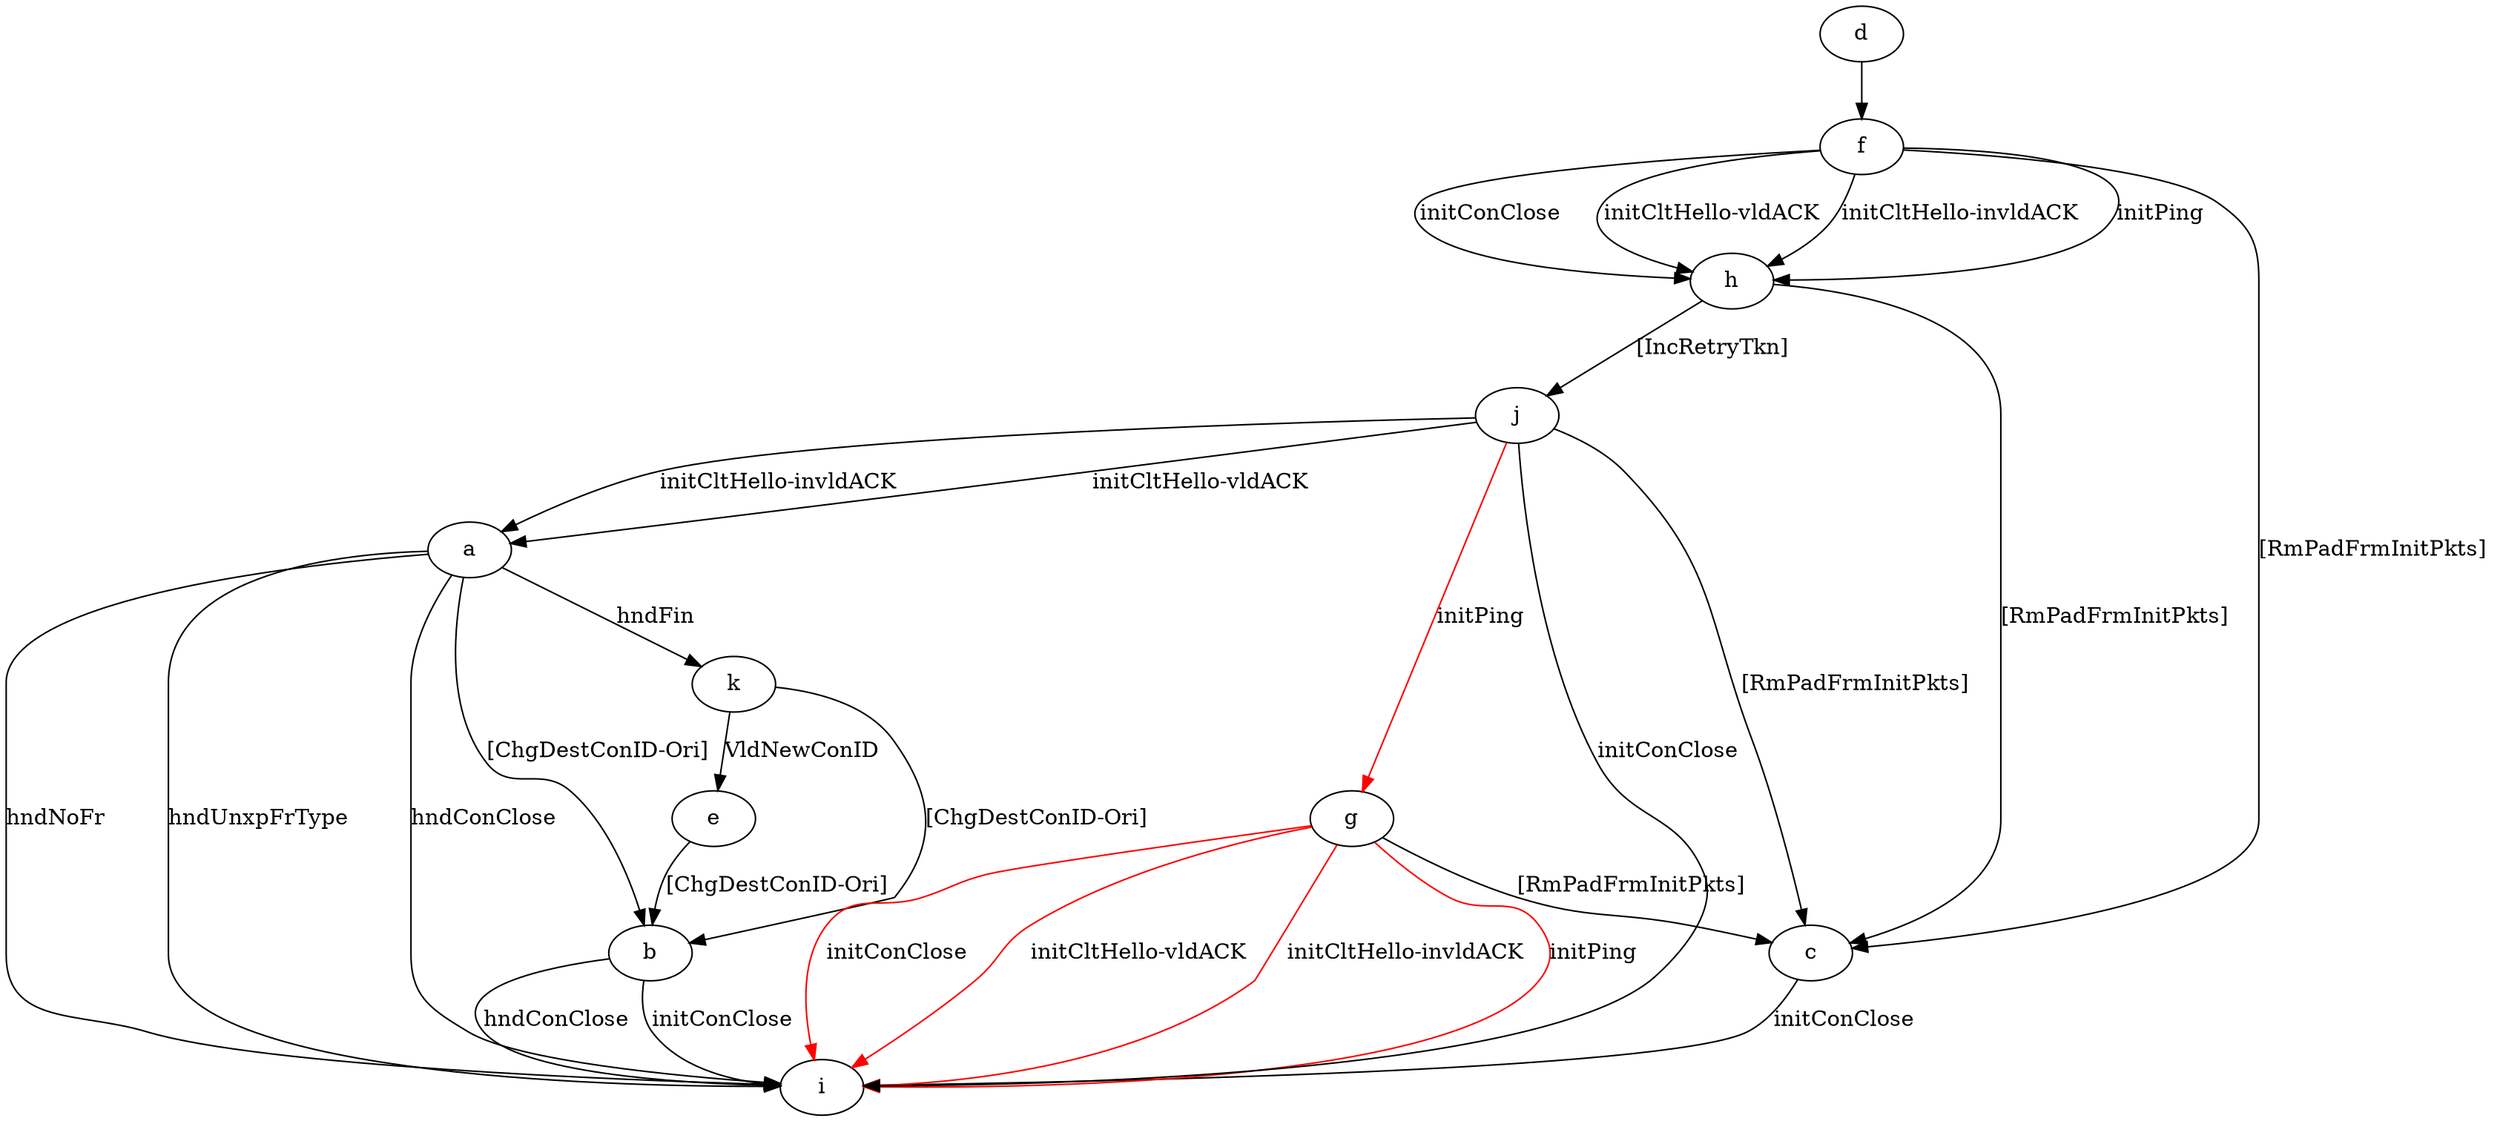 digraph "" {
	a -> b	[key=0,
		label="[ChgDestConID-Ori] "];
	a -> i	[key=0,
		label="hndNoFr "];
	a -> i	[key=1,
		label="hndUnxpFrType "];
	a -> i	[key=2,
		label="hndConClose "];
	a -> k	[key=0,
		label="hndFin "];
	b -> i	[key=0,
		label="initConClose "];
	b -> i	[key=1,
		label="hndConClose "];
	c -> i	[key=0,
		label="initConClose "];
	d -> f	[key=0];
	e -> b	[key=0,
		label="[ChgDestConID-Ori] "];
	f -> c	[key=0,
		label="[RmPadFrmInitPkts] "];
	f -> h	[key=0,
		label="initPing "];
	f -> h	[key=1,
		label="initConClose "];
	f -> h	[key=2,
		label="initCltHello-vldACK "];
	f -> h	[key=3,
		label="initCltHello-invldACK "];
	g -> c	[key=0,
		label="[RmPadFrmInitPkts] "];
	g -> i	[key=0,
		color=red,
		label="initPing "];
	g -> i	[key=1,
		color=red,
		label="initConClose "];
	g -> i	[key=2,
		color=red,
		label="initCltHello-vldACK "];
	g -> i	[key=3,
		color=red,
		label="initCltHello-invldACK "];
	h -> c	[key=0,
		label="[RmPadFrmInitPkts] "];
	h -> j	[key=0,
		label="[IncRetryTkn] "];
	j -> a	[key=0,
		label="initCltHello-vldACK "];
	j -> a	[key=1,
		label="initCltHello-invldACK "];
	j -> c	[key=0,
		label="[RmPadFrmInitPkts] "];
	j -> g	[key=0,
		color=red,
		label="initPing "];
	j -> i	[key=0,
		label="initConClose "];
	k -> b	[key=0,
		label="[ChgDestConID-Ori] "];
	k -> e	[key=0,
		label="VldNewConID "];
}
